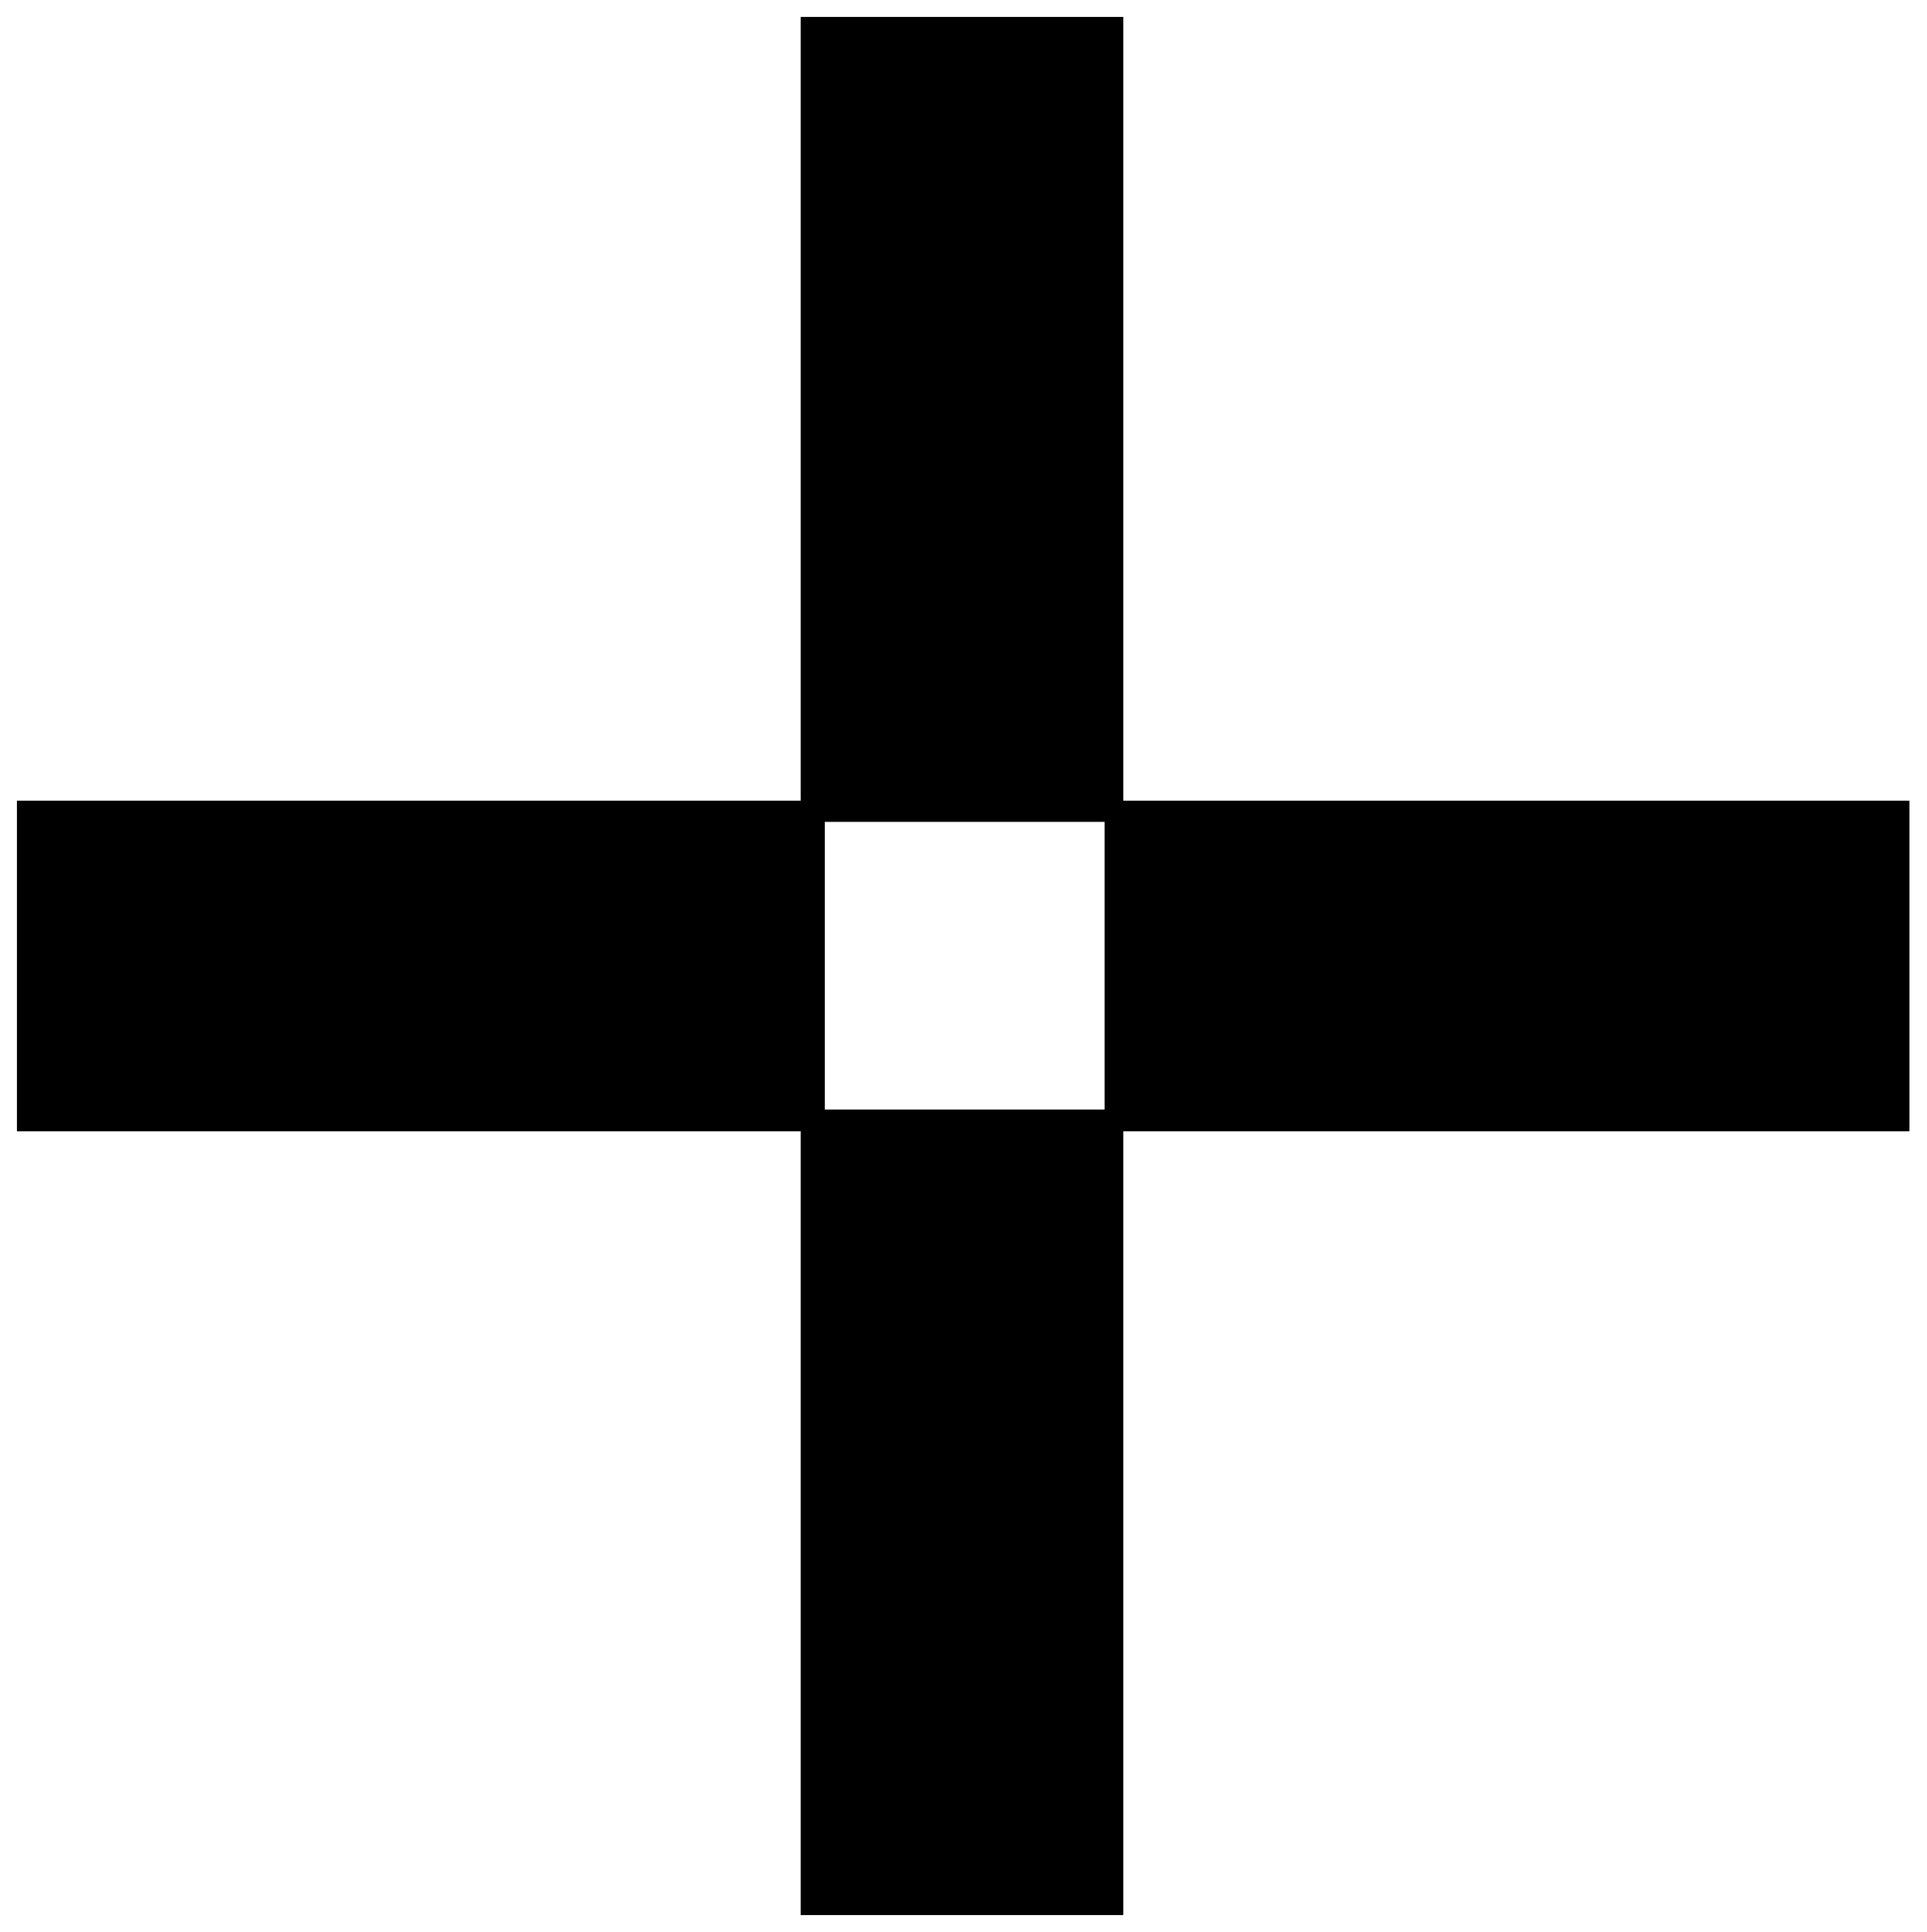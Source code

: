 


\begin{tikzpicture}[y=0.80pt, x=0.80pt, yscale=-1.0, xscale=1.0, inner sep=0pt, outer sep=0pt]
\begin{scope}[shift={(100.0,1832.0)},nonzero rule]
  \path[draw=.,fill=.,line width=1.600pt] (1513.0,-586.0) --
    (925.0,-586.0) -- (925.0,0.0) -- (686.0,0.0) --
    (686.0,-586.0) -- (100.0,-586.0) -- (100.0,-831.0) --
    (686.0,-831.0) -- (686.0,-1417.0) -- (925.0,-1417.0) --
    (925.0,-831.0) -- (1513.0,-831.0) -- (1513.0,-586.0) --
    cycle(913.0,-600.0) -- (913.0,-817.0) -- (702.0,-817.0) --
    (702.0,-600.0) -- (913.0,-600.0) -- cycle;
\end{scope}

\end{tikzpicture}

